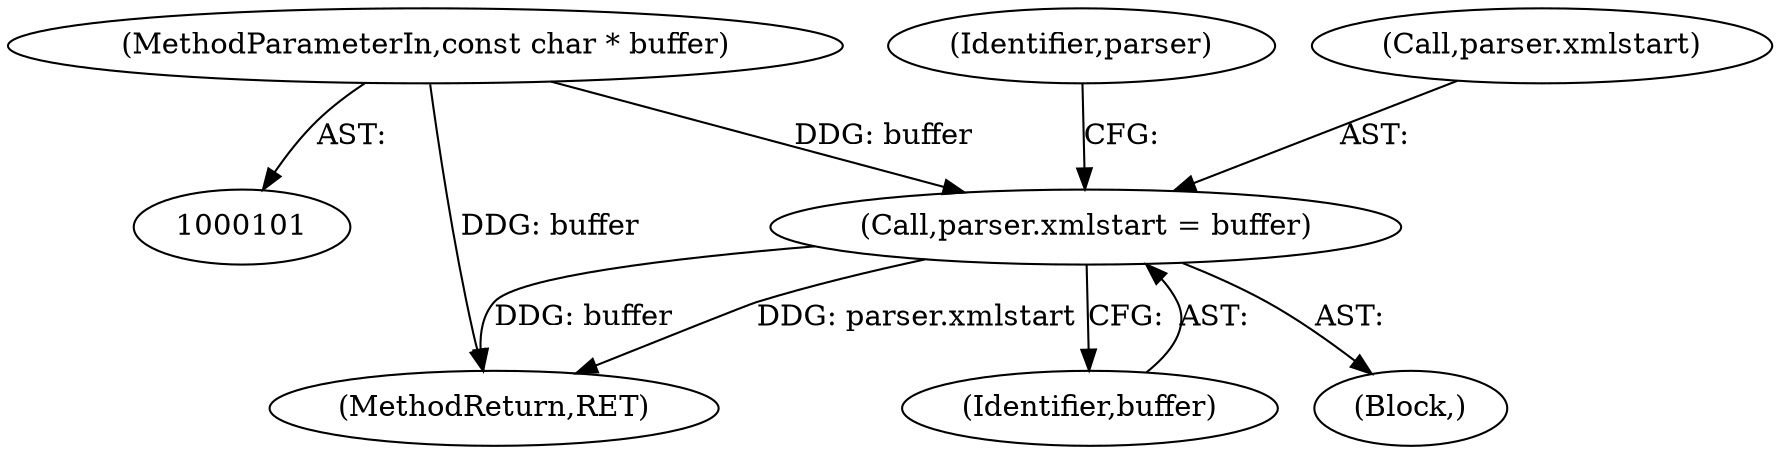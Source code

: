 digraph "0_miniupnp_7aeb624b44f86d335841242ff427433190e7168a@pointer" {
"1000102" [label="(MethodParameterIn,const char * buffer)"];
"1000112" [label="(Call,parser.xmlstart = buffer)"];
"1000150" [label="(MethodReturn,RET)"];
"1000116" [label="(Identifier,buffer)"];
"1000119" [label="(Identifier,parser)"];
"1000102" [label="(MethodParameterIn,const char * buffer)"];
"1000113" [label="(Call,parser.xmlstart)"];
"1000105" [label="(Block,)"];
"1000112" [label="(Call,parser.xmlstart = buffer)"];
"1000102" -> "1000101"  [label="AST: "];
"1000102" -> "1000150"  [label="DDG: buffer"];
"1000102" -> "1000112"  [label="DDG: buffer"];
"1000112" -> "1000105"  [label="AST: "];
"1000112" -> "1000116"  [label="CFG: "];
"1000113" -> "1000112"  [label="AST: "];
"1000116" -> "1000112"  [label="AST: "];
"1000119" -> "1000112"  [label="CFG: "];
"1000112" -> "1000150"  [label="DDG: parser.xmlstart"];
"1000112" -> "1000150"  [label="DDG: buffer"];
}
